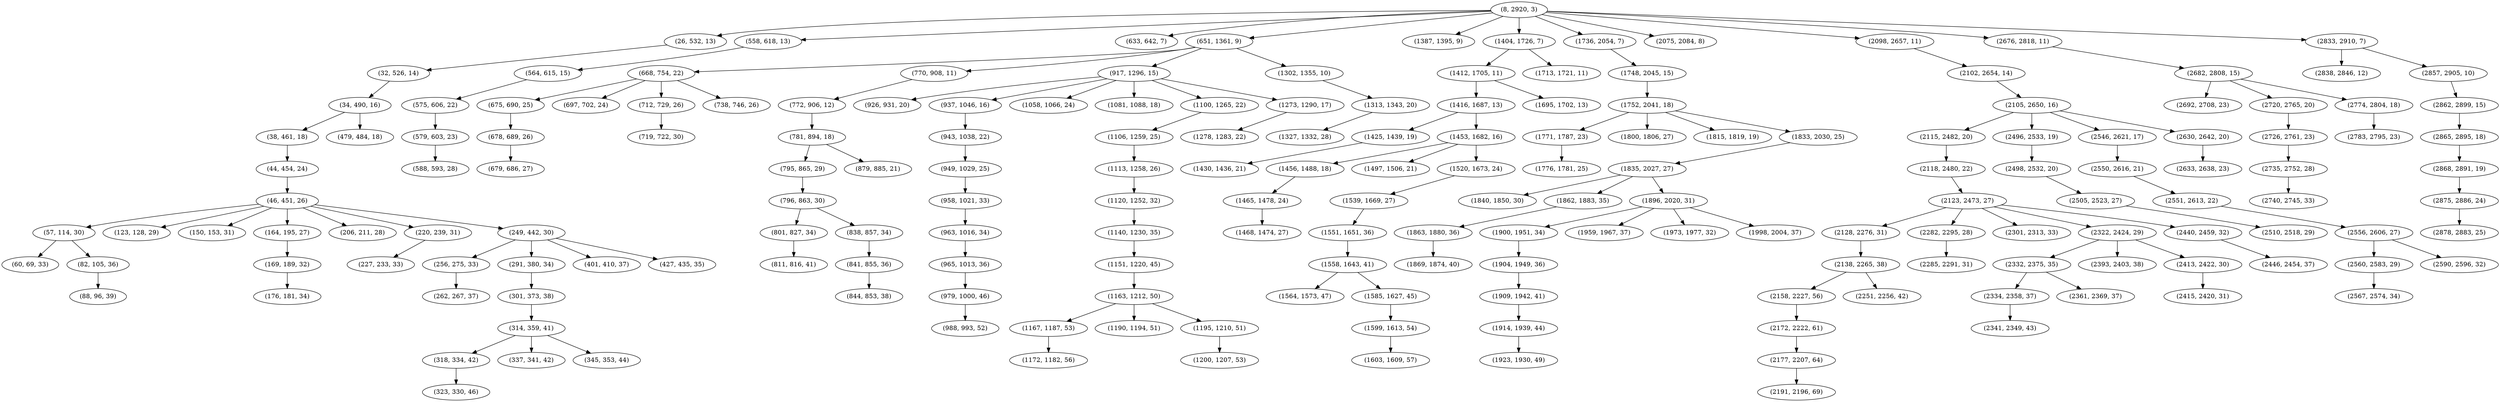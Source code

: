 digraph tree {
    "(8, 2920, 3)";
    "(26, 532, 13)";
    "(32, 526, 14)";
    "(34, 490, 16)";
    "(38, 461, 18)";
    "(44, 454, 24)";
    "(46, 451, 26)";
    "(57, 114, 30)";
    "(60, 69, 33)";
    "(82, 105, 36)";
    "(88, 96, 39)";
    "(123, 128, 29)";
    "(150, 153, 31)";
    "(164, 195, 27)";
    "(169, 189, 32)";
    "(176, 181, 34)";
    "(206, 211, 28)";
    "(220, 239, 31)";
    "(227, 233, 33)";
    "(249, 442, 30)";
    "(256, 275, 33)";
    "(262, 267, 37)";
    "(291, 380, 34)";
    "(301, 373, 38)";
    "(314, 359, 41)";
    "(318, 334, 42)";
    "(323, 330, 46)";
    "(337, 341, 42)";
    "(345, 353, 44)";
    "(401, 410, 37)";
    "(427, 435, 35)";
    "(479, 484, 18)";
    "(558, 618, 13)";
    "(564, 615, 15)";
    "(575, 606, 22)";
    "(579, 603, 23)";
    "(588, 593, 28)";
    "(633, 642, 7)";
    "(651, 1361, 9)";
    "(668, 754, 22)";
    "(675, 690, 25)";
    "(678, 689, 26)";
    "(679, 686, 27)";
    "(697, 702, 24)";
    "(712, 729, 26)";
    "(719, 722, 30)";
    "(738, 746, 26)";
    "(770, 908, 11)";
    "(772, 906, 12)";
    "(781, 894, 18)";
    "(795, 865, 29)";
    "(796, 863, 30)";
    "(801, 827, 34)";
    "(811, 816, 41)";
    "(838, 857, 34)";
    "(841, 855, 36)";
    "(844, 853, 38)";
    "(879, 885, 21)";
    "(917, 1296, 15)";
    "(926, 931, 20)";
    "(937, 1046, 16)";
    "(943, 1038, 22)";
    "(949, 1029, 25)";
    "(958, 1021, 33)";
    "(963, 1016, 34)";
    "(965, 1013, 36)";
    "(979, 1000, 46)";
    "(988, 993, 52)";
    "(1058, 1066, 24)";
    "(1081, 1088, 18)";
    "(1100, 1265, 22)";
    "(1106, 1259, 25)";
    "(1113, 1258, 26)";
    "(1120, 1252, 32)";
    "(1140, 1230, 35)";
    "(1151, 1220, 45)";
    "(1163, 1212, 50)";
    "(1167, 1187, 53)";
    "(1172, 1182, 56)";
    "(1190, 1194, 51)";
    "(1195, 1210, 51)";
    "(1200, 1207, 53)";
    "(1273, 1290, 17)";
    "(1278, 1283, 22)";
    "(1302, 1355, 10)";
    "(1313, 1343, 20)";
    "(1327, 1332, 28)";
    "(1387, 1395, 9)";
    "(1404, 1726, 7)";
    "(1412, 1705, 11)";
    "(1416, 1687, 13)";
    "(1425, 1439, 19)";
    "(1430, 1436, 21)";
    "(1453, 1682, 16)";
    "(1456, 1488, 18)";
    "(1465, 1478, 24)";
    "(1468, 1474, 27)";
    "(1497, 1506, 21)";
    "(1520, 1673, 24)";
    "(1539, 1669, 27)";
    "(1551, 1651, 36)";
    "(1558, 1643, 41)";
    "(1564, 1573, 47)";
    "(1585, 1627, 45)";
    "(1599, 1613, 54)";
    "(1603, 1609, 57)";
    "(1695, 1702, 13)";
    "(1713, 1721, 11)";
    "(1736, 2054, 7)";
    "(1748, 2045, 15)";
    "(1752, 2041, 18)";
    "(1771, 1787, 23)";
    "(1776, 1781, 25)";
    "(1800, 1806, 27)";
    "(1815, 1819, 19)";
    "(1833, 2030, 25)";
    "(1835, 2027, 27)";
    "(1840, 1850, 30)";
    "(1862, 1883, 35)";
    "(1863, 1880, 36)";
    "(1869, 1874, 40)";
    "(1896, 2020, 31)";
    "(1900, 1951, 34)";
    "(1904, 1949, 36)";
    "(1909, 1942, 41)";
    "(1914, 1939, 44)";
    "(1923, 1930, 49)";
    "(1959, 1967, 37)";
    "(1973, 1977, 32)";
    "(1998, 2004, 37)";
    "(2075, 2084, 8)";
    "(2098, 2657, 11)";
    "(2102, 2654, 14)";
    "(2105, 2650, 16)";
    "(2115, 2482, 20)";
    "(2118, 2480, 22)";
    "(2123, 2473, 27)";
    "(2128, 2276, 31)";
    "(2138, 2265, 38)";
    "(2158, 2227, 56)";
    "(2172, 2222, 61)";
    "(2177, 2207, 64)";
    "(2191, 2196, 69)";
    "(2251, 2256, 42)";
    "(2282, 2295, 28)";
    "(2285, 2291, 31)";
    "(2301, 2313, 33)";
    "(2322, 2424, 29)";
    "(2332, 2375, 35)";
    "(2334, 2358, 37)";
    "(2341, 2349, 43)";
    "(2361, 2369, 37)";
    "(2393, 2403, 38)";
    "(2413, 2422, 30)";
    "(2415, 2420, 31)";
    "(2440, 2459, 32)";
    "(2446, 2454, 37)";
    "(2496, 2533, 19)";
    "(2498, 2532, 20)";
    "(2505, 2523, 27)";
    "(2510, 2518, 29)";
    "(2546, 2621, 17)";
    "(2550, 2616, 21)";
    "(2551, 2613, 22)";
    "(2556, 2606, 27)";
    "(2560, 2583, 29)";
    "(2567, 2574, 34)";
    "(2590, 2596, 32)";
    "(2630, 2642, 20)";
    "(2633, 2638, 23)";
    "(2676, 2818, 11)";
    "(2682, 2808, 15)";
    "(2692, 2708, 23)";
    "(2720, 2765, 20)";
    "(2726, 2761, 23)";
    "(2735, 2752, 28)";
    "(2740, 2745, 33)";
    "(2774, 2804, 18)";
    "(2783, 2795, 23)";
    "(2833, 2910, 7)";
    "(2838, 2846, 12)";
    "(2857, 2905, 10)";
    "(2862, 2899, 15)";
    "(2865, 2895, 18)";
    "(2868, 2891, 19)";
    "(2875, 2886, 24)";
    "(2878, 2883, 25)";
    "(8, 2920, 3)" -> "(26, 532, 13)";
    "(8, 2920, 3)" -> "(558, 618, 13)";
    "(8, 2920, 3)" -> "(633, 642, 7)";
    "(8, 2920, 3)" -> "(651, 1361, 9)";
    "(8, 2920, 3)" -> "(1387, 1395, 9)";
    "(8, 2920, 3)" -> "(1404, 1726, 7)";
    "(8, 2920, 3)" -> "(1736, 2054, 7)";
    "(8, 2920, 3)" -> "(2075, 2084, 8)";
    "(8, 2920, 3)" -> "(2098, 2657, 11)";
    "(8, 2920, 3)" -> "(2676, 2818, 11)";
    "(8, 2920, 3)" -> "(2833, 2910, 7)";
    "(26, 532, 13)" -> "(32, 526, 14)";
    "(32, 526, 14)" -> "(34, 490, 16)";
    "(34, 490, 16)" -> "(38, 461, 18)";
    "(34, 490, 16)" -> "(479, 484, 18)";
    "(38, 461, 18)" -> "(44, 454, 24)";
    "(44, 454, 24)" -> "(46, 451, 26)";
    "(46, 451, 26)" -> "(57, 114, 30)";
    "(46, 451, 26)" -> "(123, 128, 29)";
    "(46, 451, 26)" -> "(150, 153, 31)";
    "(46, 451, 26)" -> "(164, 195, 27)";
    "(46, 451, 26)" -> "(206, 211, 28)";
    "(46, 451, 26)" -> "(220, 239, 31)";
    "(46, 451, 26)" -> "(249, 442, 30)";
    "(57, 114, 30)" -> "(60, 69, 33)";
    "(57, 114, 30)" -> "(82, 105, 36)";
    "(82, 105, 36)" -> "(88, 96, 39)";
    "(164, 195, 27)" -> "(169, 189, 32)";
    "(169, 189, 32)" -> "(176, 181, 34)";
    "(220, 239, 31)" -> "(227, 233, 33)";
    "(249, 442, 30)" -> "(256, 275, 33)";
    "(249, 442, 30)" -> "(291, 380, 34)";
    "(249, 442, 30)" -> "(401, 410, 37)";
    "(249, 442, 30)" -> "(427, 435, 35)";
    "(256, 275, 33)" -> "(262, 267, 37)";
    "(291, 380, 34)" -> "(301, 373, 38)";
    "(301, 373, 38)" -> "(314, 359, 41)";
    "(314, 359, 41)" -> "(318, 334, 42)";
    "(314, 359, 41)" -> "(337, 341, 42)";
    "(314, 359, 41)" -> "(345, 353, 44)";
    "(318, 334, 42)" -> "(323, 330, 46)";
    "(558, 618, 13)" -> "(564, 615, 15)";
    "(564, 615, 15)" -> "(575, 606, 22)";
    "(575, 606, 22)" -> "(579, 603, 23)";
    "(579, 603, 23)" -> "(588, 593, 28)";
    "(651, 1361, 9)" -> "(668, 754, 22)";
    "(651, 1361, 9)" -> "(770, 908, 11)";
    "(651, 1361, 9)" -> "(917, 1296, 15)";
    "(651, 1361, 9)" -> "(1302, 1355, 10)";
    "(668, 754, 22)" -> "(675, 690, 25)";
    "(668, 754, 22)" -> "(697, 702, 24)";
    "(668, 754, 22)" -> "(712, 729, 26)";
    "(668, 754, 22)" -> "(738, 746, 26)";
    "(675, 690, 25)" -> "(678, 689, 26)";
    "(678, 689, 26)" -> "(679, 686, 27)";
    "(712, 729, 26)" -> "(719, 722, 30)";
    "(770, 908, 11)" -> "(772, 906, 12)";
    "(772, 906, 12)" -> "(781, 894, 18)";
    "(781, 894, 18)" -> "(795, 865, 29)";
    "(781, 894, 18)" -> "(879, 885, 21)";
    "(795, 865, 29)" -> "(796, 863, 30)";
    "(796, 863, 30)" -> "(801, 827, 34)";
    "(796, 863, 30)" -> "(838, 857, 34)";
    "(801, 827, 34)" -> "(811, 816, 41)";
    "(838, 857, 34)" -> "(841, 855, 36)";
    "(841, 855, 36)" -> "(844, 853, 38)";
    "(917, 1296, 15)" -> "(926, 931, 20)";
    "(917, 1296, 15)" -> "(937, 1046, 16)";
    "(917, 1296, 15)" -> "(1058, 1066, 24)";
    "(917, 1296, 15)" -> "(1081, 1088, 18)";
    "(917, 1296, 15)" -> "(1100, 1265, 22)";
    "(917, 1296, 15)" -> "(1273, 1290, 17)";
    "(937, 1046, 16)" -> "(943, 1038, 22)";
    "(943, 1038, 22)" -> "(949, 1029, 25)";
    "(949, 1029, 25)" -> "(958, 1021, 33)";
    "(958, 1021, 33)" -> "(963, 1016, 34)";
    "(963, 1016, 34)" -> "(965, 1013, 36)";
    "(965, 1013, 36)" -> "(979, 1000, 46)";
    "(979, 1000, 46)" -> "(988, 993, 52)";
    "(1100, 1265, 22)" -> "(1106, 1259, 25)";
    "(1106, 1259, 25)" -> "(1113, 1258, 26)";
    "(1113, 1258, 26)" -> "(1120, 1252, 32)";
    "(1120, 1252, 32)" -> "(1140, 1230, 35)";
    "(1140, 1230, 35)" -> "(1151, 1220, 45)";
    "(1151, 1220, 45)" -> "(1163, 1212, 50)";
    "(1163, 1212, 50)" -> "(1167, 1187, 53)";
    "(1163, 1212, 50)" -> "(1190, 1194, 51)";
    "(1163, 1212, 50)" -> "(1195, 1210, 51)";
    "(1167, 1187, 53)" -> "(1172, 1182, 56)";
    "(1195, 1210, 51)" -> "(1200, 1207, 53)";
    "(1273, 1290, 17)" -> "(1278, 1283, 22)";
    "(1302, 1355, 10)" -> "(1313, 1343, 20)";
    "(1313, 1343, 20)" -> "(1327, 1332, 28)";
    "(1404, 1726, 7)" -> "(1412, 1705, 11)";
    "(1404, 1726, 7)" -> "(1713, 1721, 11)";
    "(1412, 1705, 11)" -> "(1416, 1687, 13)";
    "(1412, 1705, 11)" -> "(1695, 1702, 13)";
    "(1416, 1687, 13)" -> "(1425, 1439, 19)";
    "(1416, 1687, 13)" -> "(1453, 1682, 16)";
    "(1425, 1439, 19)" -> "(1430, 1436, 21)";
    "(1453, 1682, 16)" -> "(1456, 1488, 18)";
    "(1453, 1682, 16)" -> "(1497, 1506, 21)";
    "(1453, 1682, 16)" -> "(1520, 1673, 24)";
    "(1456, 1488, 18)" -> "(1465, 1478, 24)";
    "(1465, 1478, 24)" -> "(1468, 1474, 27)";
    "(1520, 1673, 24)" -> "(1539, 1669, 27)";
    "(1539, 1669, 27)" -> "(1551, 1651, 36)";
    "(1551, 1651, 36)" -> "(1558, 1643, 41)";
    "(1558, 1643, 41)" -> "(1564, 1573, 47)";
    "(1558, 1643, 41)" -> "(1585, 1627, 45)";
    "(1585, 1627, 45)" -> "(1599, 1613, 54)";
    "(1599, 1613, 54)" -> "(1603, 1609, 57)";
    "(1736, 2054, 7)" -> "(1748, 2045, 15)";
    "(1748, 2045, 15)" -> "(1752, 2041, 18)";
    "(1752, 2041, 18)" -> "(1771, 1787, 23)";
    "(1752, 2041, 18)" -> "(1800, 1806, 27)";
    "(1752, 2041, 18)" -> "(1815, 1819, 19)";
    "(1752, 2041, 18)" -> "(1833, 2030, 25)";
    "(1771, 1787, 23)" -> "(1776, 1781, 25)";
    "(1833, 2030, 25)" -> "(1835, 2027, 27)";
    "(1835, 2027, 27)" -> "(1840, 1850, 30)";
    "(1835, 2027, 27)" -> "(1862, 1883, 35)";
    "(1835, 2027, 27)" -> "(1896, 2020, 31)";
    "(1862, 1883, 35)" -> "(1863, 1880, 36)";
    "(1863, 1880, 36)" -> "(1869, 1874, 40)";
    "(1896, 2020, 31)" -> "(1900, 1951, 34)";
    "(1896, 2020, 31)" -> "(1959, 1967, 37)";
    "(1896, 2020, 31)" -> "(1973, 1977, 32)";
    "(1896, 2020, 31)" -> "(1998, 2004, 37)";
    "(1900, 1951, 34)" -> "(1904, 1949, 36)";
    "(1904, 1949, 36)" -> "(1909, 1942, 41)";
    "(1909, 1942, 41)" -> "(1914, 1939, 44)";
    "(1914, 1939, 44)" -> "(1923, 1930, 49)";
    "(2098, 2657, 11)" -> "(2102, 2654, 14)";
    "(2102, 2654, 14)" -> "(2105, 2650, 16)";
    "(2105, 2650, 16)" -> "(2115, 2482, 20)";
    "(2105, 2650, 16)" -> "(2496, 2533, 19)";
    "(2105, 2650, 16)" -> "(2546, 2621, 17)";
    "(2105, 2650, 16)" -> "(2630, 2642, 20)";
    "(2115, 2482, 20)" -> "(2118, 2480, 22)";
    "(2118, 2480, 22)" -> "(2123, 2473, 27)";
    "(2123, 2473, 27)" -> "(2128, 2276, 31)";
    "(2123, 2473, 27)" -> "(2282, 2295, 28)";
    "(2123, 2473, 27)" -> "(2301, 2313, 33)";
    "(2123, 2473, 27)" -> "(2322, 2424, 29)";
    "(2123, 2473, 27)" -> "(2440, 2459, 32)";
    "(2128, 2276, 31)" -> "(2138, 2265, 38)";
    "(2138, 2265, 38)" -> "(2158, 2227, 56)";
    "(2138, 2265, 38)" -> "(2251, 2256, 42)";
    "(2158, 2227, 56)" -> "(2172, 2222, 61)";
    "(2172, 2222, 61)" -> "(2177, 2207, 64)";
    "(2177, 2207, 64)" -> "(2191, 2196, 69)";
    "(2282, 2295, 28)" -> "(2285, 2291, 31)";
    "(2322, 2424, 29)" -> "(2332, 2375, 35)";
    "(2322, 2424, 29)" -> "(2393, 2403, 38)";
    "(2322, 2424, 29)" -> "(2413, 2422, 30)";
    "(2332, 2375, 35)" -> "(2334, 2358, 37)";
    "(2332, 2375, 35)" -> "(2361, 2369, 37)";
    "(2334, 2358, 37)" -> "(2341, 2349, 43)";
    "(2413, 2422, 30)" -> "(2415, 2420, 31)";
    "(2440, 2459, 32)" -> "(2446, 2454, 37)";
    "(2496, 2533, 19)" -> "(2498, 2532, 20)";
    "(2498, 2532, 20)" -> "(2505, 2523, 27)";
    "(2505, 2523, 27)" -> "(2510, 2518, 29)";
    "(2546, 2621, 17)" -> "(2550, 2616, 21)";
    "(2550, 2616, 21)" -> "(2551, 2613, 22)";
    "(2551, 2613, 22)" -> "(2556, 2606, 27)";
    "(2556, 2606, 27)" -> "(2560, 2583, 29)";
    "(2556, 2606, 27)" -> "(2590, 2596, 32)";
    "(2560, 2583, 29)" -> "(2567, 2574, 34)";
    "(2630, 2642, 20)" -> "(2633, 2638, 23)";
    "(2676, 2818, 11)" -> "(2682, 2808, 15)";
    "(2682, 2808, 15)" -> "(2692, 2708, 23)";
    "(2682, 2808, 15)" -> "(2720, 2765, 20)";
    "(2682, 2808, 15)" -> "(2774, 2804, 18)";
    "(2720, 2765, 20)" -> "(2726, 2761, 23)";
    "(2726, 2761, 23)" -> "(2735, 2752, 28)";
    "(2735, 2752, 28)" -> "(2740, 2745, 33)";
    "(2774, 2804, 18)" -> "(2783, 2795, 23)";
    "(2833, 2910, 7)" -> "(2838, 2846, 12)";
    "(2833, 2910, 7)" -> "(2857, 2905, 10)";
    "(2857, 2905, 10)" -> "(2862, 2899, 15)";
    "(2862, 2899, 15)" -> "(2865, 2895, 18)";
    "(2865, 2895, 18)" -> "(2868, 2891, 19)";
    "(2868, 2891, 19)" -> "(2875, 2886, 24)";
    "(2875, 2886, 24)" -> "(2878, 2883, 25)";
}
